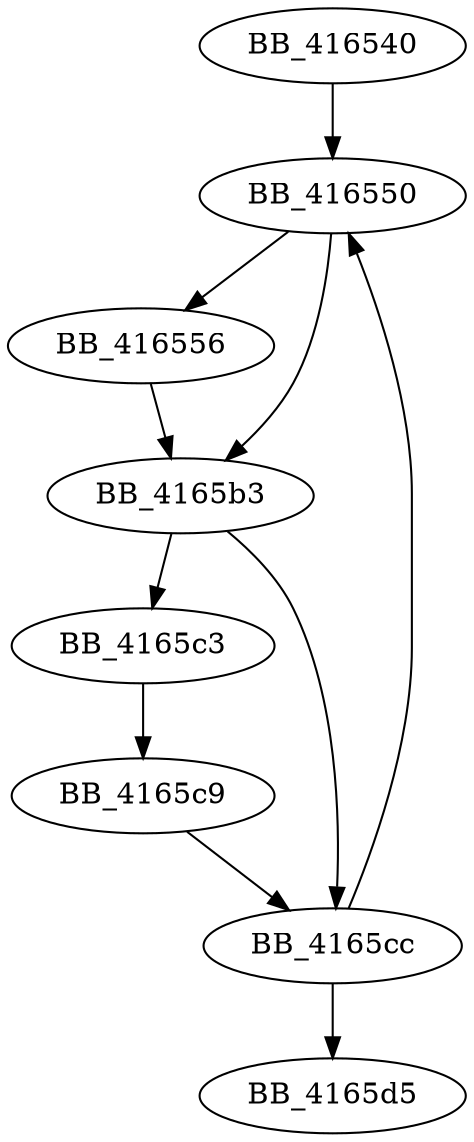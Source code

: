 DiGraph sub_416540{
BB_416540->BB_416550
BB_416550->BB_416556
BB_416550->BB_4165b3
BB_416556->BB_4165b3
BB_4165b3->BB_4165c3
BB_4165b3->BB_4165cc
BB_4165c3->BB_4165c9
BB_4165c9->BB_4165cc
BB_4165cc->BB_416550
BB_4165cc->BB_4165d5
}
